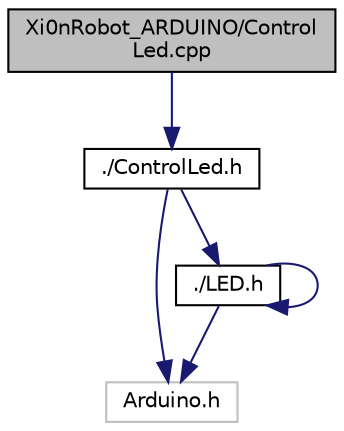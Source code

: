 digraph "Xi0nRobot_ARDUINO/ControlLed.cpp"
{
  edge [fontname="Helvetica",fontsize="10",labelfontname="Helvetica",labelfontsize="10"];
  node [fontname="Helvetica",fontsize="10",shape=record];
  Node0 [label="Xi0nRobot_ARDUINO/Control\lLed.cpp",height=0.2,width=0.4,color="black", fillcolor="grey75", style="filled", fontcolor="black"];
  Node0 -> Node1 [color="midnightblue",fontsize="10",style="solid"];
  Node1 [label="./ControlLed.h",height=0.2,width=0.4,color="black", fillcolor="white", style="filled",URL="$_control_led_8h.html",tooltip="ControlLed structure&#39;s. "];
  Node1 -> Node2 [color="midnightblue",fontsize="10",style="solid"];
  Node2 [label="Arduino.h",height=0.2,width=0.4,color="grey75", fillcolor="white", style="filled"];
  Node1 -> Node3 [color="midnightblue",fontsize="10",style="solid"];
  Node3 [label="./LED.h",height=0.2,width=0.4,color="black", fillcolor="white", style="filled",URL="$_l_e_d_8h.html",tooltip="LED structure&#39;s. "];
  Node3 -> Node2 [color="midnightblue",fontsize="10",style="solid"];
  Node3 -> Node3 [color="midnightblue",fontsize="10",style="solid"];
}
